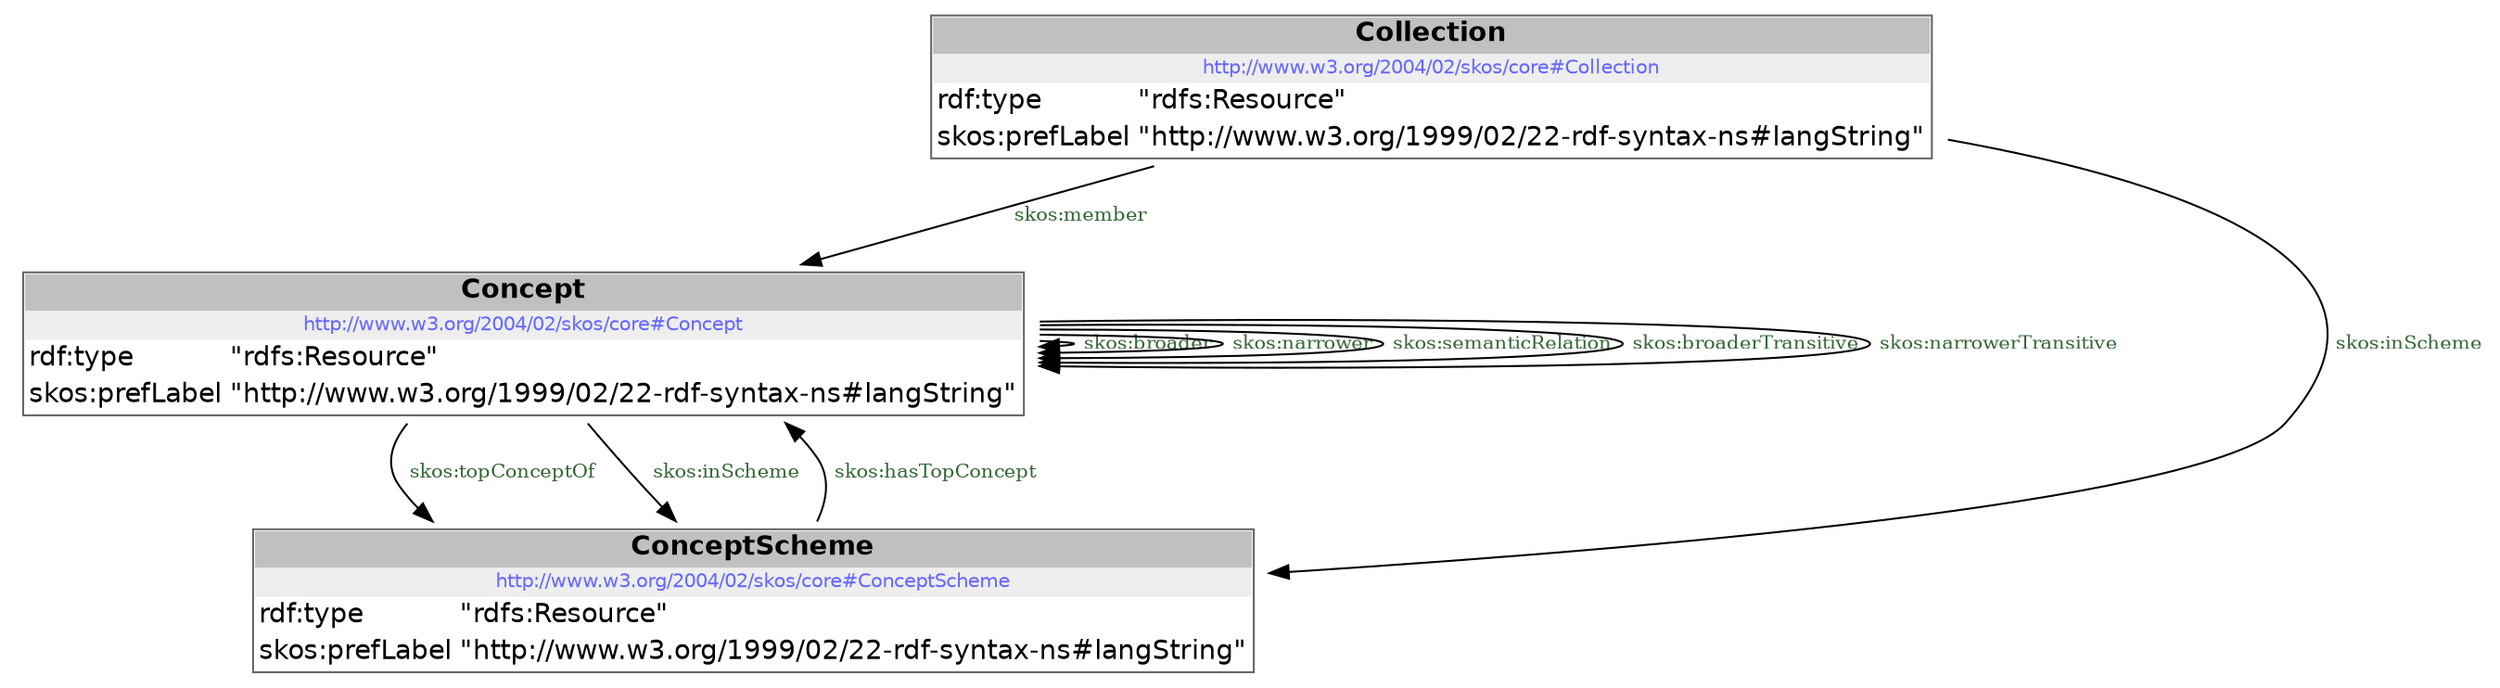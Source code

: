 digraph { 
 node [ fontname="DejaVu Sans" ] ; 
	node1 -> node1 [ color=BLACK, label=< <font point-size='10' color='#336633'>skos:broader</font> > ] ;
	node1 -> node0 [ color=BLACK, label=< <font point-size='10' color='#336633'>skos:topConceptOf</font> > ] ;
	node2 -> node0 [ color=BLACK, label=< <font point-size='10' color='#336633'>skos:inScheme</font> > ] ;
	node1 -> node1 [ color=BLACK, label=< <font point-size='10' color='#336633'>skos:narrower</font> > ] ;
	node1 -> node1 [ color=BLACK, label=< <font point-size='10' color='#336633'>skos:semanticRelation</font> > ] ;
	node2 -> node1 [ color=BLACK, label=< <font point-size='10' color='#336633'>skos:member</font> > ] ;
	node0 -> node1 [ color=BLACK, label=< <font point-size='10' color='#336633'>skos:hasTopConcept</font> > ] ;
	node1 -> node0 [ color=BLACK, label=< <font point-size='10' color='#336633'>skos:inScheme</font> > ] ;
	node1 -> node1 [ color=BLACK, label=< <font point-size='10' color='#336633'>skos:broaderTransitive</font> > ] ;
	node1 -> node1 [ color=BLACK, label=< <font point-size='10' color='#336633'>skos:narrowerTransitive</font> > ] ;
# http://www.w3.org/2004/02/skos/core#ConceptScheme node0
node0 [ shape=none, color=black label=< <table color='#666666' cellborder='0' cellspacing='0' border='1'><tr><td colspan='2' bgcolor='grey'><B>ConceptScheme</B></td></tr><tr><td href='http://www.w3.org/2004/02/skos/core#ConceptScheme' bgcolor='#eeeeee' colspan='2'><font point-size='10' color='#6666ff'>http://www.w3.org/2004/02/skos/core#ConceptScheme</font></td></tr><tr><td align='left'>rdf:type</td><td align='left'>&quot;rdfs:Resource&quot;</td></tr><tr><td align='left'>skos:prefLabel</td><td align='left'>&quot;http://www.w3.org/1999/02/22-rdf-syntax-ns#langString&quot;</td></tr></table> > ] 
# http://www.w3.org/2004/02/skos/core#Concept node1
node1 [ shape=none, color=black label=< <table color='#666666' cellborder='0' cellspacing='0' border='1'><tr><td colspan='2' bgcolor='grey'><B>Concept</B></td></tr><tr><td href='http://www.w3.org/2004/02/skos/core#Concept' bgcolor='#eeeeee' colspan='2'><font point-size='10' color='#6666ff'>http://www.w3.org/2004/02/skos/core#Concept</font></td></tr><tr><td align='left'>rdf:type</td><td align='left'>&quot;rdfs:Resource&quot;</td></tr><tr><td align='left'>skos:prefLabel</td><td align='left'>&quot;http://www.w3.org/1999/02/22-rdf-syntax-ns#langString&quot;</td></tr></table> > ] 
# http://www.w3.org/2004/02/skos/core#Collection node2
node2 [ shape=none, color=black label=< <table color='#666666' cellborder='0' cellspacing='0' border='1'><tr><td colspan='2' bgcolor='grey'><B>Collection</B></td></tr><tr><td href='http://www.w3.org/2004/02/skos/core#Collection' bgcolor='#eeeeee' colspan='2'><font point-size='10' color='#6666ff'>http://www.w3.org/2004/02/skos/core#Collection</font></td></tr><tr><td align='left'>rdf:type</td><td align='left'>&quot;rdfs:Resource&quot;</td></tr><tr><td align='left'>skos:prefLabel</td><td align='left'>&quot;http://www.w3.org/1999/02/22-rdf-syntax-ns#langString&quot;</td></tr></table> > ] 
}
